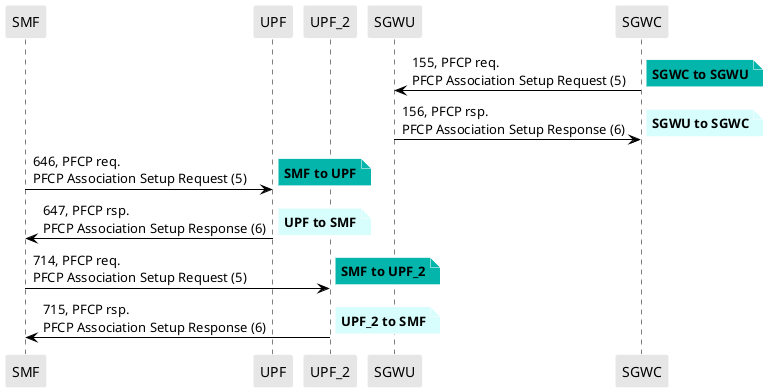 @startuml
skinparam shadowing false
skinparam NoteBorderColor white
skinparam sequence {
    ArrowColor black
    LifeLineBorderColor black
    LifeLineBackgroundColor black
    ParticipantBorderColor white
    ParticipantBackgroundColor #e6e6e6
}
participant "SMF"
participant "UPF"
participant "UPF_2"
participant "SGWU"
participant "SGWC"

"SGWC" -> "SGWU": 155, PFCP req.\nPFCP Association Setup Request (5)

note right #03B5AA
**SGWC to SGWU**
end note

"SGWU" -> "SGWC": 156, PFCP rsp.\nPFCP Association Setup Response (6)

note right #D7FEFC
**SGWU to SGWC**
end note

"SMF" -> "UPF": 646, PFCP req.\nPFCP Association Setup Request (5)

note right #03B5AA
**SMF to UPF**
end note

"UPF" -> "SMF": 647, PFCP rsp.\nPFCP Association Setup Response (6)

note right #D7FEFC
**UPF to SMF**
end note

"SMF" -> "UPF_2": 714, PFCP req.\nPFCP Association Setup Request (5)

note right #03B5AA
**SMF to UPF_2**
end note

"UPF_2" -> "SMF": 715, PFCP rsp.\nPFCP Association Setup Response (6)

note right #D7FEFC
**UPF_2 to SMF**
end note

@enduml
